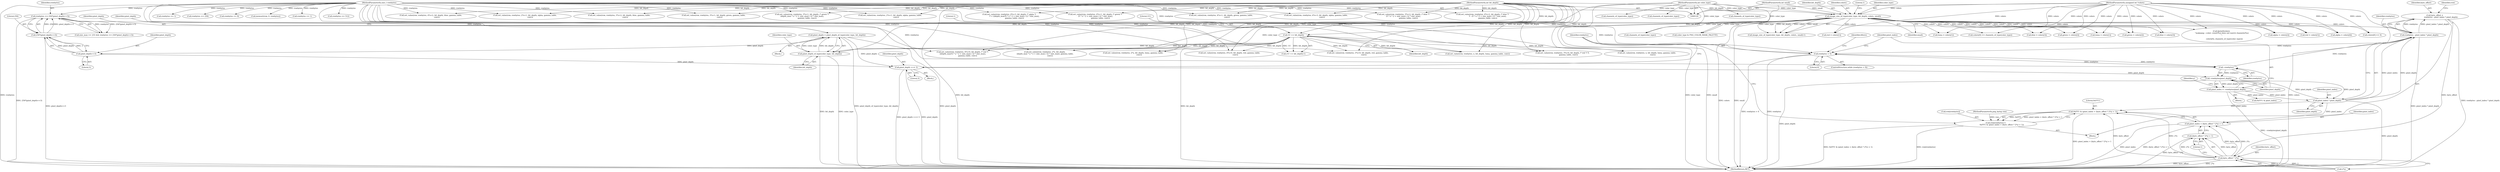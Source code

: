 digraph "0_Android_9d4853418ab2f754c2b63e091c29c5529b8b86ca_14@integer" {
"1000414" [label="(Call,byte_offset =\n                     rowbytes - pixel_index * pixel_depth)"];
"1000416" [label="(Call,rowbytes - pixel_index * pixel_depth)"];
"1000397" [label="(Call,--rowbytes)"];
"1000389" [label="(Call,rowbytes > 0)"];
"1000378" [label="(Call,rowbytes == 256*(pixel_depth>>3))"];
"1000131" [label="(MethodParameterIn,size_t rowbytes)"];
"1000380" [label="(Call,256*(pixel_depth>>3))"];
"1000382" [label="(Call,pixel_depth>>3)"];
"1000172" [label="(Call,pixel_depth = pixel_depth_of_type(color_type, bit_depth))"];
"1000174" [label="(Call,pixel_depth_of_type(color_type, bit_depth))"];
"1000148" [label="(Call,image_size_of_type(color_type, bit_depth, colors, small))"];
"1000133" [label="(MethodParameterIn,int color_type)"];
"1000134" [label="(MethodParameterIn,int bit_depth)"];
"1000137" [label="(MethodParameterIn,unsigned int *colors)"];
"1000138" [label="(MethodParameterIn,int small)"];
"1000158" [label="(Call,1U << bit_depth)"];
"1000418" [label="(Call,pixel_index * pixel_depth)"];
"1000394" [label="(Call,pixel_index = --rowbytes/pixel_depth)"];
"1000396" [label="(Call,--rowbytes/pixel_depth)"];
"1000385" [label="(Call,pixel_depth >>= 3)"];
"1000430" [label="(Call,byte_offset * 2*y)"];
"1000425" [label="(Call,0xFFU & (pixel_index + (byte_offset * 2*y) + 1))"];
"1000421" [label="(Call,row[rowbytes] =\n                     0xFFU & (pixel_index + (byte_offset * 2*y) + 1))"];
"1000427" [label="(Call,pixel_index + (byte_offset * 2*y) + 1)"];
"1000429" [label="(Call,(byte_offset * 2*y) + 1)"];
"1000432" [label="(Call,2*y)"];
"1000422" [label="(Call,row[rowbytes])"];
"1000419" [label="(Identifier,pixel_index)"];
"1000160" [label="(Identifier,bit_depth)"];
"1000387" [label="(Literal,3)"];
"1000960" [label="(Call,green = colors[2])"];
"1000152" [label="(Identifier,small)"];
"1001057" [label="(MethodReturn,RET)"];
"1000415" [label="(Identifier,byte_offset)"];
"1000157" [label="(Call,(1U << bit_depth)-1)"];
"1001012" [label="(Call,set_value(row, rowbytes, 4*x+2, bit_depth, blue, gamma_table,\n                     conv))"];
"1001045" [label="(Call,fprintf(stderr,\n \"makepng: --color: count(%u) does not match channels(%u)\n\",\n\n          colors[0], channels_of_type(color_type)))"];
"1000431" [label="(Identifier,byte_offset)"];
"1000159" [label="(Literal,1U)"];
"1000844" [label="(Call,alpha = colors[2])"];
"1000390" [label="(Identifier,rowbytes)"];
"1000187" [label="(Call,rowbytes == 1)"];
"1000611" [label="(Call,set_value(row, rowbytes, 3*x+1, bit_depth, /* green */\n (depth_max * x * 2 + size_max) / (2 * size_max),\n                  gamma_table, conv))"];
"1000138" [label="(MethodParameterIn,int small)"];
"1001000" [label="(Call,set_value(row, rowbytes, 4*x+1, bit_depth, green, gamma_table,\n                     conv))"];
"1000172" [label="(Call,pixel_depth = pixel_depth_of_type(color_type, bit_depth))"];
"1000382" [label="(Call,pixel_depth>>3)"];
"1000427" [label="(Call,pixel_index + (byte_offset * 2*y) + 1)"];
"1000886" [label="(Call,red = colors[1])"];
"1000174" [label="(Call,pixel_depth_of_type(color_type, bit_depth))"];
"1000137" [label="(MethodParameterIn,unsigned int *colors)"];
"1000288" [label="(Call,rowbytes == 256)"];
"1000972" [label="(Call,alpha = colors[4])"];
"1000452" [label="(Call,channels_of_type(color_type))"];
"1000176" [label="(Identifier,bit_depth)"];
"1000147" [label="(Call,image_size_of_type(color_type, bit_depth, colors, small)-1)"];
"1000838" [label="(Call,luma = colors[1])"];
"1000435" [label="(Literal,1)"];
"1000414" [label="(Call,byte_offset =\n                     rowbytes - pixel_index * pixel_depth)"];
"1001024" [label="(Call,set_value(row, rowbytes, 4*x+3, bit_depth, alpha, gamma_table,\n                     conv))"];
"1000380" [label="(Call,256*(pixel_depth>>3))"];
"1000175" [label="(Identifier,color_type)"];
"1000408" [label="(Call,0xFFU & pixel_index)"];
"1000178" [label="(Identifier,pixel_depth)"];
"1000633" [label="(Call,set_value(row, rowbytes, 3*x+2, bit_depth, /* blue */\n (Y * x * 2 + size_max) / (2 * size_max),\n                  gamma_table, conv))"];
"1000170" [label="(Block,)"];
"1000161" [label="(Literal,1)"];
"1000402" [label="(Identifier,y)"];
"1000966" [label="(Call,blue = colors[3])"];
"1000416" [label="(Call,rowbytes - pixel_index * pixel_depth)"];
"1000384" [label="(Literal,3)"];
"1000173" [label="(Identifier,pixel_depth)"];
"1000437" [label="(Identifier,filters)"];
"1000428" [label="(Identifier,pixel_index)"];
"1000134" [label="(MethodParameterIn,int bit_depth)"];
"1000914" [label="(Call,set_value(row, rowbytes, 3*x+0, bit_depth, red, gamma_table,\n                     conv))"];
"1000385" [label="(Call,pixel_depth >>= 3)"];
"1000386" [label="(Identifier,pixel_depth)"];
"1000729" [label="(Call,set_value(row, rowbytes, 4*x+2, bit_depth, /* blue */\n                  Y - (Y * x * 2 + size_max) / (2 * size_max),\n                  gamma_table, conv))"];
"1000559" [label="(Call,set_value(row, rowbytes, 2*x+1, bit_depth, alpha, gamma_table,\n                  conv))"];
"1000425" [label="(Call,0xFFU & (pixel_index + (byte_offset * 2*y) + 1))"];
"1000423" [label="(Identifier,row)"];
"1000399" [label="(Identifier,pixel_depth)"];
"1000150" [label="(Identifier,bit_depth)"];
"1000389" [label="(Call,rowbytes > 0)"];
"1000421" [label="(Call,row[rowbytes] =\n                     0xFFU & (pixel_index + (byte_offset * 2*y) + 1))"];
"1000151" [label="(Identifier,colors)"];
"1000826" [label="(Call,set_value(row, rowbytes, x, bit_depth, luma, gamma_table,\n                     conv))"];
"1000153" [label="(Literal,1)"];
"1000430" [label="(Call,byte_offset * 2*y)"];
"1000892" [label="(Call,green = colors[2])"];
"1000394" [label="(Call,pixel_index = --rowbytes/pixel_depth)"];
"1000926" [label="(Call,set_value(row, rowbytes, 3*x+1, bit_depth, green, gamma_table,\n                     conv))"];
"1000383" [label="(Identifier,pixel_depth)"];
"1000412" [label="(Block,)"];
"1000898" [label="(Call,blue = colors[3])"];
"1000231" [label="(Call,rowbytes == 8)"];
"1000417" [label="(Identifier,rowbytes)"];
"1000391" [label="(Literal,0)"];
"1000131" [label="(MethodParameterIn,size_t rowbytes)"];
"1000429" [label="(Call,(byte_offset * 2*y) + 1)"];
"1000397" [label="(Call,--rowbytes)"];
"1000148" [label="(Call,image_size_of_type(color_type, bit_depth, colors, small))"];
"1000398" [label="(Identifier,rowbytes)"];
"1000179" [label="(Block,)"];
"1000792" [label="(Call,memset(row, 0, rowbytes))"];
"1000788" [label="(Call,color_type & PNG_COLOR_MASK_PALETTE)"];
"1000707" [label="(Call,set_value(row, rowbytes, 4*x+1, bit_depth, /* green */\n (Y * x * 2 + size_max) / (2 * size_max),\n                  gamma_table, conv))"];
"1000798" [label="(Call,colors[0] == channels_of_type(color_type))"];
"1000209" [label="(Call,rowbytes == 1)"];
"1000381" [label="(Literal,256)"];
"1000988" [label="(Call,set_value(row, rowbytes, 4*x+0, bit_depth, red, gamma_table,\n                     conv))"];
"1000130" [label="(MethodParameterIn,png_bytep row)"];
"1000539" [label="(Call,set_value(row, rowbytes, 2*x, bit_depth,\n (depth_max * x * 2 + size_max) / (2 * size_max), gamma_table,\n                  conv))"];
"1000805" [label="(Call,channels_of_type(color_type))"];
"1000149" [label="(Identifier,color_type)"];
"1000599" [label="(Call,set_value(row, rowbytes, 3*x+0, bit_depth, /* red */ Y,\n                     gamma_table, conv))"];
"1000396" [label="(Call,--rowbytes/pixel_depth)"];
"1000374" [label="(Call,size_max == 255 && rowbytes == 256*(pixel_depth>>3))"];
"1000392" [label="(Block,)"];
"1000753" [label="(Call,set_value(row, rowbytes, 4*x+3, bit_depth, /* alpha */\n                  Y + ((depth_max-Y) * x * 2 + size_max) / (2 * size_max),\n                  gamma_table, conv))"];
"1000388" [label="(ControlStructure,while (rowbytes > 0))"];
"1000395" [label="(Identifier,pixel_index)"];
"1000163" [label="(Call,colors[0] == 0)"];
"1000418" [label="(Call,pixel_index * pixel_depth)"];
"1000503" [label="(Call,set_value(row, rowbytes, x, bit_depth, luma, gamma_table, conv))"];
"1000378" [label="(Call,rowbytes == 256*(pixel_depth>>3))"];
"1000379" [label="(Identifier,rowbytes)"];
"1000319" [label="(Call,rowbytes == 512)"];
"1000133" [label="(MethodParameterIn,int color_type)"];
"1000158" [label="(Call,1U << bit_depth)"];
"1000426" [label="(Literal,0xFFU)"];
"1000683" [label="(Call,set_value(row, rowbytes, 4*x+0, bit_depth, /* red */\n ((depth_max-Y) * x * 2 + size_max) / (2 * size_max),\n                  gamma_table, conv))"];
"1000860" [label="(Call,set_value(row, rowbytes, 2*x, bit_depth, luma, gamma_table,\n                     conv))"];
"1000802" [label="(Call,channels_of_type(color_type))"];
"1000420" [label="(Identifier,pixel_depth)"];
"1000954" [label="(Call,red = colors[1])"];
"1000938" [label="(Call,set_value(row, rowbytes, 3*x+2, bit_depth, blue, gamma_table,\n                     conv))"];
"1000870" [label="(Call,set_value(row, rowbytes, 2*x+1, bit_depth, alpha, gamma_table,\n                     conv))"];
"1000811" [label="(Call,luma = colors[1])"];
"1001051" [label="(Call,channels_of_type(color_type))"];
"1000414" -> "1000412"  [label="AST: "];
"1000414" -> "1000416"  [label="CFG: "];
"1000415" -> "1000414"  [label="AST: "];
"1000416" -> "1000414"  [label="AST: "];
"1000423" -> "1000414"  [label="CFG: "];
"1000414" -> "1001057"  [label="DDG: rowbytes - pixel_index * pixel_depth"];
"1000416" -> "1000414"  [label="DDG: rowbytes"];
"1000416" -> "1000414"  [label="DDG: pixel_index * pixel_depth"];
"1000414" -> "1000430"  [label="DDG: byte_offset"];
"1000416" -> "1000418"  [label="CFG: "];
"1000417" -> "1000416"  [label="AST: "];
"1000418" -> "1000416"  [label="AST: "];
"1000416" -> "1001057"  [label="DDG: pixel_index * pixel_depth"];
"1000416" -> "1000389"  [label="DDG: rowbytes"];
"1000397" -> "1000416"  [label="DDG: rowbytes"];
"1000131" -> "1000416"  [label="DDG: rowbytes"];
"1000418" -> "1000416"  [label="DDG: pixel_index"];
"1000418" -> "1000416"  [label="DDG: pixel_depth"];
"1000397" -> "1000396"  [label="AST: "];
"1000397" -> "1000398"  [label="CFG: "];
"1000398" -> "1000397"  [label="AST: "];
"1000399" -> "1000397"  [label="CFG: "];
"1000397" -> "1000389"  [label="DDG: rowbytes"];
"1000397" -> "1000396"  [label="DDG: rowbytes"];
"1000389" -> "1000397"  [label="DDG: rowbytes"];
"1000131" -> "1000397"  [label="DDG: rowbytes"];
"1000389" -> "1000388"  [label="AST: "];
"1000389" -> "1000391"  [label="CFG: "];
"1000390" -> "1000389"  [label="AST: "];
"1000391" -> "1000389"  [label="AST: "];
"1000395" -> "1000389"  [label="CFG: "];
"1000437" -> "1000389"  [label="CFG: "];
"1000389" -> "1001057"  [label="DDG: rowbytes > 0"];
"1000389" -> "1001057"  [label="DDG: rowbytes"];
"1000378" -> "1000389"  [label="DDG: rowbytes"];
"1000131" -> "1000389"  [label="DDG: rowbytes"];
"1000378" -> "1000374"  [label="AST: "];
"1000378" -> "1000380"  [label="CFG: "];
"1000379" -> "1000378"  [label="AST: "];
"1000380" -> "1000378"  [label="AST: "];
"1000374" -> "1000378"  [label="CFG: "];
"1000378" -> "1001057"  [label="DDG: 256*(pixel_depth>>3)"];
"1000378" -> "1000374"  [label="DDG: rowbytes"];
"1000378" -> "1000374"  [label="DDG: 256*(pixel_depth>>3)"];
"1000131" -> "1000378"  [label="DDG: rowbytes"];
"1000380" -> "1000378"  [label="DDG: 256"];
"1000380" -> "1000378"  [label="DDG: pixel_depth>>3"];
"1000131" -> "1000129"  [label="AST: "];
"1000131" -> "1001057"  [label="DDG: rowbytes"];
"1000131" -> "1000187"  [label="DDG: rowbytes"];
"1000131" -> "1000209"  [label="DDG: rowbytes"];
"1000131" -> "1000231"  [label="DDG: rowbytes"];
"1000131" -> "1000288"  [label="DDG: rowbytes"];
"1000131" -> "1000319"  [label="DDG: rowbytes"];
"1000131" -> "1000503"  [label="DDG: rowbytes"];
"1000131" -> "1000539"  [label="DDG: rowbytes"];
"1000131" -> "1000559"  [label="DDG: rowbytes"];
"1000131" -> "1000599"  [label="DDG: rowbytes"];
"1000131" -> "1000611"  [label="DDG: rowbytes"];
"1000131" -> "1000633"  [label="DDG: rowbytes"];
"1000131" -> "1000683"  [label="DDG: rowbytes"];
"1000131" -> "1000707"  [label="DDG: rowbytes"];
"1000131" -> "1000729"  [label="DDG: rowbytes"];
"1000131" -> "1000753"  [label="DDG: rowbytes"];
"1000131" -> "1000792"  [label="DDG: rowbytes"];
"1000131" -> "1000826"  [label="DDG: rowbytes"];
"1000131" -> "1000860"  [label="DDG: rowbytes"];
"1000131" -> "1000870"  [label="DDG: rowbytes"];
"1000131" -> "1000914"  [label="DDG: rowbytes"];
"1000131" -> "1000926"  [label="DDG: rowbytes"];
"1000131" -> "1000938"  [label="DDG: rowbytes"];
"1000131" -> "1000988"  [label="DDG: rowbytes"];
"1000131" -> "1001000"  [label="DDG: rowbytes"];
"1000131" -> "1001012"  [label="DDG: rowbytes"];
"1000131" -> "1001024"  [label="DDG: rowbytes"];
"1000380" -> "1000382"  [label="CFG: "];
"1000381" -> "1000380"  [label="AST: "];
"1000382" -> "1000380"  [label="AST: "];
"1000380" -> "1001057"  [label="DDG: pixel_depth>>3"];
"1000382" -> "1000380"  [label="DDG: pixel_depth"];
"1000382" -> "1000380"  [label="DDG: 3"];
"1000382" -> "1000384"  [label="CFG: "];
"1000383" -> "1000382"  [label="AST: "];
"1000384" -> "1000382"  [label="AST: "];
"1000172" -> "1000382"  [label="DDG: pixel_depth"];
"1000382" -> "1000385"  [label="DDG: pixel_depth"];
"1000172" -> "1000170"  [label="AST: "];
"1000172" -> "1000174"  [label="CFG: "];
"1000173" -> "1000172"  [label="AST: "];
"1000174" -> "1000172"  [label="AST: "];
"1000178" -> "1000172"  [label="CFG: "];
"1000172" -> "1001057"  [label="DDG: pixel_depth"];
"1000172" -> "1001057"  [label="DDG: pixel_depth_of_type(color_type, bit_depth)"];
"1000174" -> "1000172"  [label="DDG: color_type"];
"1000174" -> "1000172"  [label="DDG: bit_depth"];
"1000172" -> "1000385"  [label="DDG: pixel_depth"];
"1000174" -> "1000176"  [label="CFG: "];
"1000175" -> "1000174"  [label="AST: "];
"1000176" -> "1000174"  [label="AST: "];
"1000174" -> "1001057"  [label="DDG: bit_depth"];
"1000174" -> "1001057"  [label="DDG: color_type"];
"1000148" -> "1000174"  [label="DDG: color_type"];
"1000133" -> "1000174"  [label="DDG: color_type"];
"1000158" -> "1000174"  [label="DDG: bit_depth"];
"1000134" -> "1000174"  [label="DDG: bit_depth"];
"1000148" -> "1000147"  [label="AST: "];
"1000148" -> "1000152"  [label="CFG: "];
"1000149" -> "1000148"  [label="AST: "];
"1000150" -> "1000148"  [label="AST: "];
"1000151" -> "1000148"  [label="AST: "];
"1000152" -> "1000148"  [label="AST: "];
"1000153" -> "1000148"  [label="CFG: "];
"1000148" -> "1001057"  [label="DDG: colors"];
"1000148" -> "1001057"  [label="DDG: small"];
"1000148" -> "1000147"  [label="DDG: color_type"];
"1000148" -> "1000147"  [label="DDG: bit_depth"];
"1000148" -> "1000147"  [label="DDG: colors"];
"1000148" -> "1000147"  [label="DDG: small"];
"1000133" -> "1000148"  [label="DDG: color_type"];
"1000134" -> "1000148"  [label="DDG: bit_depth"];
"1000137" -> "1000148"  [label="DDG: colors"];
"1000138" -> "1000148"  [label="DDG: small"];
"1000148" -> "1000158"  [label="DDG: bit_depth"];
"1000148" -> "1000163"  [label="DDG: colors"];
"1000148" -> "1000452"  [label="DDG: color_type"];
"1000148" -> "1000788"  [label="DDG: color_type"];
"1000148" -> "1000798"  [label="DDG: colors"];
"1000148" -> "1000811"  [label="DDG: colors"];
"1000148" -> "1000838"  [label="DDG: colors"];
"1000148" -> "1000844"  [label="DDG: colors"];
"1000148" -> "1000886"  [label="DDG: colors"];
"1000148" -> "1000892"  [label="DDG: colors"];
"1000148" -> "1000898"  [label="DDG: colors"];
"1000148" -> "1000954"  [label="DDG: colors"];
"1000148" -> "1000960"  [label="DDG: colors"];
"1000148" -> "1000966"  [label="DDG: colors"];
"1000148" -> "1000972"  [label="DDG: colors"];
"1000148" -> "1001045"  [label="DDG: colors"];
"1000133" -> "1000129"  [label="AST: "];
"1000133" -> "1001057"  [label="DDG: color_type"];
"1000133" -> "1000452"  [label="DDG: color_type"];
"1000133" -> "1000788"  [label="DDG: color_type"];
"1000133" -> "1000802"  [label="DDG: color_type"];
"1000133" -> "1000805"  [label="DDG: color_type"];
"1000133" -> "1001051"  [label="DDG: color_type"];
"1000134" -> "1000129"  [label="AST: "];
"1000134" -> "1001057"  [label="DDG: bit_depth"];
"1000134" -> "1000158"  [label="DDG: bit_depth"];
"1000134" -> "1000503"  [label="DDG: bit_depth"];
"1000134" -> "1000539"  [label="DDG: bit_depth"];
"1000134" -> "1000559"  [label="DDG: bit_depth"];
"1000134" -> "1000599"  [label="DDG: bit_depth"];
"1000134" -> "1000611"  [label="DDG: bit_depth"];
"1000134" -> "1000633"  [label="DDG: bit_depth"];
"1000134" -> "1000683"  [label="DDG: bit_depth"];
"1000134" -> "1000707"  [label="DDG: bit_depth"];
"1000134" -> "1000729"  [label="DDG: bit_depth"];
"1000134" -> "1000753"  [label="DDG: bit_depth"];
"1000134" -> "1000826"  [label="DDG: bit_depth"];
"1000134" -> "1000860"  [label="DDG: bit_depth"];
"1000134" -> "1000870"  [label="DDG: bit_depth"];
"1000134" -> "1000914"  [label="DDG: bit_depth"];
"1000134" -> "1000926"  [label="DDG: bit_depth"];
"1000134" -> "1000938"  [label="DDG: bit_depth"];
"1000134" -> "1000988"  [label="DDG: bit_depth"];
"1000134" -> "1001000"  [label="DDG: bit_depth"];
"1000134" -> "1001012"  [label="DDG: bit_depth"];
"1000134" -> "1001024"  [label="DDG: bit_depth"];
"1000137" -> "1000129"  [label="AST: "];
"1000137" -> "1001057"  [label="DDG: colors"];
"1000137" -> "1000163"  [label="DDG: colors"];
"1000137" -> "1000798"  [label="DDG: colors"];
"1000137" -> "1000811"  [label="DDG: colors"];
"1000137" -> "1000838"  [label="DDG: colors"];
"1000137" -> "1000844"  [label="DDG: colors"];
"1000137" -> "1000886"  [label="DDG: colors"];
"1000137" -> "1000892"  [label="DDG: colors"];
"1000137" -> "1000898"  [label="DDG: colors"];
"1000137" -> "1000954"  [label="DDG: colors"];
"1000137" -> "1000960"  [label="DDG: colors"];
"1000137" -> "1000966"  [label="DDG: colors"];
"1000137" -> "1000972"  [label="DDG: colors"];
"1000137" -> "1001045"  [label="DDG: colors"];
"1000138" -> "1000129"  [label="AST: "];
"1000138" -> "1001057"  [label="DDG: small"];
"1000158" -> "1000157"  [label="AST: "];
"1000158" -> "1000160"  [label="CFG: "];
"1000159" -> "1000158"  [label="AST: "];
"1000160" -> "1000158"  [label="AST: "];
"1000161" -> "1000158"  [label="CFG: "];
"1000158" -> "1001057"  [label="DDG: bit_depth"];
"1000158" -> "1000157"  [label="DDG: 1U"];
"1000158" -> "1000157"  [label="DDG: bit_depth"];
"1000158" -> "1000503"  [label="DDG: bit_depth"];
"1000158" -> "1000539"  [label="DDG: bit_depth"];
"1000158" -> "1000599"  [label="DDG: bit_depth"];
"1000158" -> "1000683"  [label="DDG: bit_depth"];
"1000158" -> "1000826"  [label="DDG: bit_depth"];
"1000158" -> "1000860"  [label="DDG: bit_depth"];
"1000158" -> "1000914"  [label="DDG: bit_depth"];
"1000158" -> "1000988"  [label="DDG: bit_depth"];
"1000418" -> "1000420"  [label="CFG: "];
"1000419" -> "1000418"  [label="AST: "];
"1000420" -> "1000418"  [label="AST: "];
"1000418" -> "1001057"  [label="DDG: pixel_depth"];
"1000418" -> "1000396"  [label="DDG: pixel_depth"];
"1000394" -> "1000418"  [label="DDG: pixel_index"];
"1000396" -> "1000418"  [label="DDG: pixel_depth"];
"1000418" -> "1000425"  [label="DDG: pixel_index"];
"1000418" -> "1000427"  [label="DDG: pixel_index"];
"1000394" -> "1000392"  [label="AST: "];
"1000394" -> "1000396"  [label="CFG: "];
"1000395" -> "1000394"  [label="AST: "];
"1000396" -> "1000394"  [label="AST: "];
"1000402" -> "1000394"  [label="CFG: "];
"1000394" -> "1001057"  [label="DDG: --rowbytes/pixel_depth"];
"1000396" -> "1000394"  [label="DDG: pixel_depth"];
"1000394" -> "1000408"  [label="DDG: pixel_index"];
"1000396" -> "1000399"  [label="CFG: "];
"1000399" -> "1000396"  [label="AST: "];
"1000396" -> "1001057"  [label="DDG: pixel_depth"];
"1000385" -> "1000396"  [label="DDG: pixel_depth"];
"1000385" -> "1000179"  [label="AST: "];
"1000385" -> "1000387"  [label="CFG: "];
"1000386" -> "1000385"  [label="AST: "];
"1000387" -> "1000385"  [label="AST: "];
"1000390" -> "1000385"  [label="CFG: "];
"1000385" -> "1001057"  [label="DDG: pixel_depth"];
"1000385" -> "1001057"  [label="DDG: pixel_depth >>= 3"];
"1000430" -> "1000429"  [label="AST: "];
"1000430" -> "1000432"  [label="CFG: "];
"1000431" -> "1000430"  [label="AST: "];
"1000432" -> "1000430"  [label="AST: "];
"1000435" -> "1000430"  [label="CFG: "];
"1000430" -> "1001057"  [label="DDG: 2*y"];
"1000430" -> "1001057"  [label="DDG: byte_offset"];
"1000430" -> "1000425"  [label="DDG: byte_offset"];
"1000430" -> "1000425"  [label="DDG: 2*y"];
"1000430" -> "1000427"  [label="DDG: byte_offset"];
"1000430" -> "1000427"  [label="DDG: 2*y"];
"1000430" -> "1000429"  [label="DDG: byte_offset"];
"1000430" -> "1000429"  [label="DDG: 2*y"];
"1000432" -> "1000430"  [label="DDG: 2"];
"1000432" -> "1000430"  [label="DDG: y"];
"1000425" -> "1000421"  [label="AST: "];
"1000425" -> "1000427"  [label="CFG: "];
"1000426" -> "1000425"  [label="AST: "];
"1000427" -> "1000425"  [label="AST: "];
"1000421" -> "1000425"  [label="CFG: "];
"1000425" -> "1001057"  [label="DDG: pixel_index + (byte_offset * 2*y) + 1"];
"1000425" -> "1000421"  [label="DDG: 0xFFU"];
"1000425" -> "1000421"  [label="DDG: pixel_index + (byte_offset * 2*y) + 1"];
"1000421" -> "1000412"  [label="AST: "];
"1000422" -> "1000421"  [label="AST: "];
"1000390" -> "1000421"  [label="CFG: "];
"1000421" -> "1001057"  [label="DDG: row[rowbytes]"];
"1000421" -> "1001057"  [label="DDG: 0xFFU & (pixel_index + (byte_offset * 2*y) + 1)"];
"1000130" -> "1000421"  [label="DDG: row"];
"1000427" -> "1000429"  [label="CFG: "];
"1000428" -> "1000427"  [label="AST: "];
"1000429" -> "1000427"  [label="AST: "];
"1000427" -> "1001057"  [label="DDG: pixel_index"];
"1000427" -> "1001057"  [label="DDG: (byte_offset * 2*y) + 1"];
"1000429" -> "1000435"  [label="CFG: "];
"1000435" -> "1000429"  [label="AST: "];
"1000429" -> "1001057"  [label="DDG: byte_offset * 2*y"];
}
